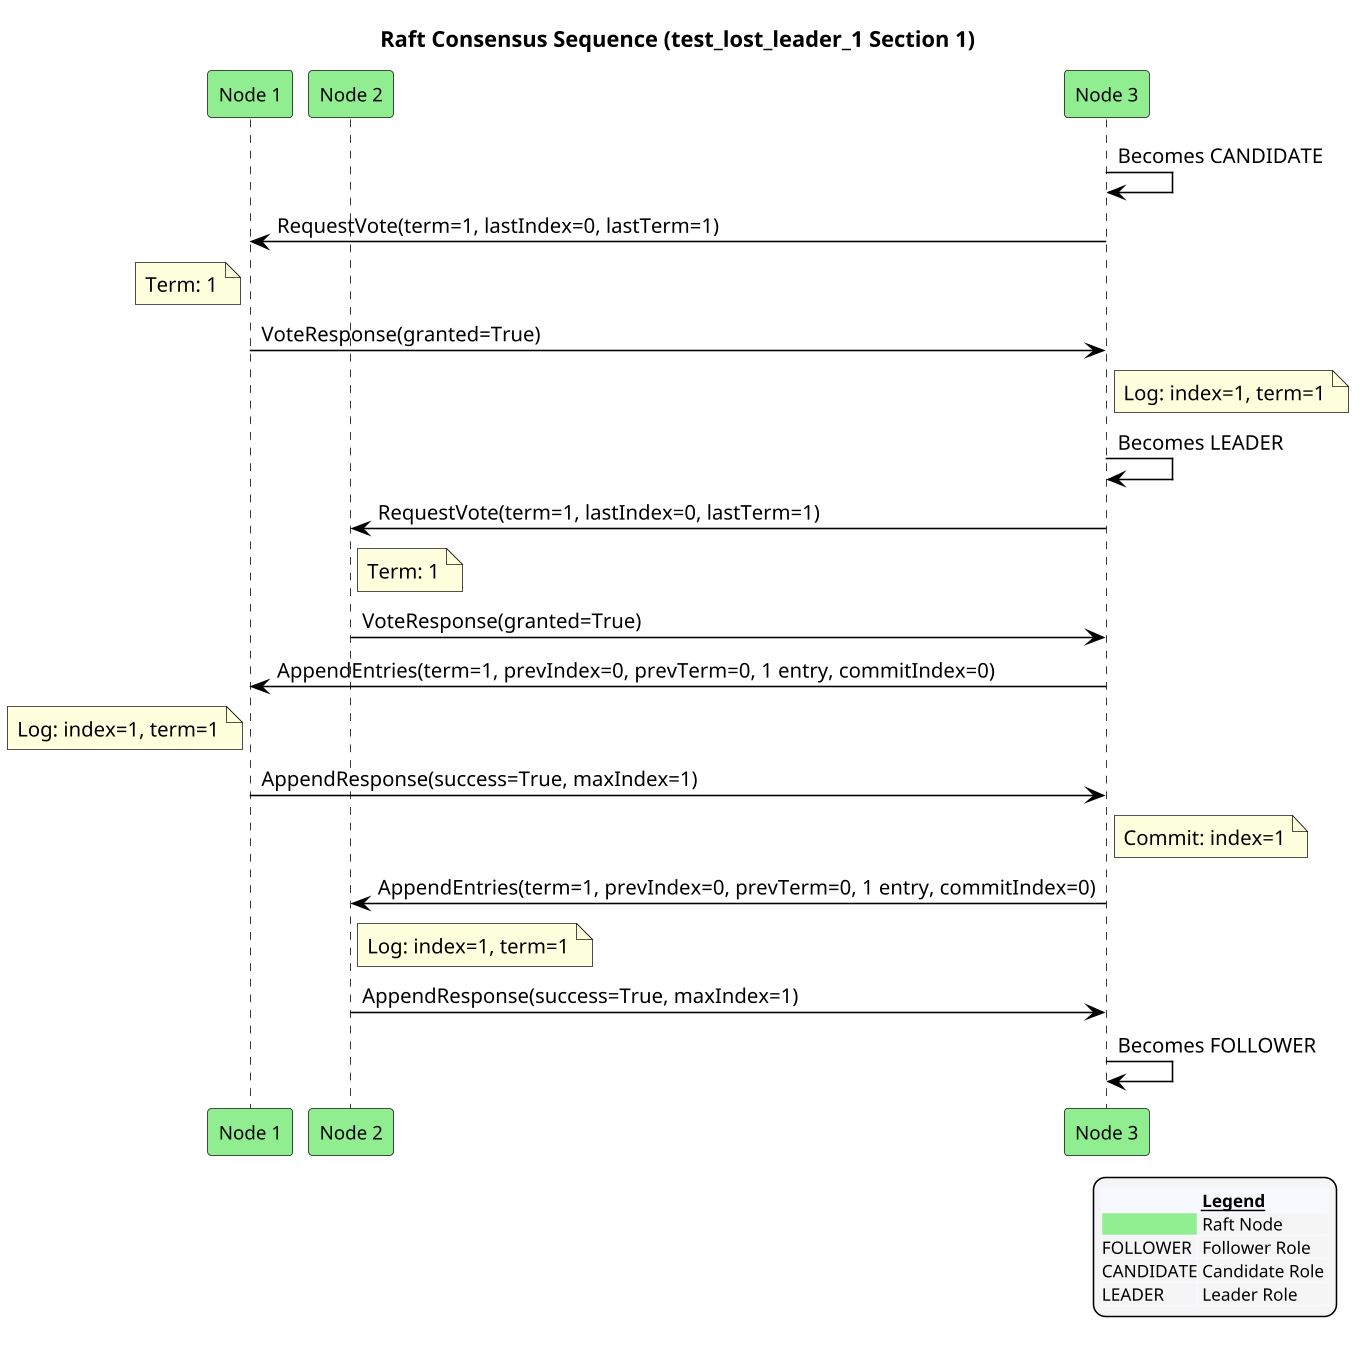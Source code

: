 @startuml
!pragma ratio 0.7
skinparam dpi 150
skinparam monochrome false
skinparam sequence {
  ArrowColor Black
  ActorBorderColor Black
  LifeLineBorderColor Black
  ParticipantFontSize 12
  Padding 10
}
skinparam legend {
  BackgroundColor #F5F5F5
  FontSize 11
}
title Raft Consensus Sequence (test_lost_leader_1 Section 1)

participant "Node 1" as n1 order 10 #Lightgreen
participant "Node 2" as n2 order 20 #Lightgreen
participant "Node 3" as n3 order 30 #Lightgreen
n3 -> n3: Becomes CANDIDATE
n3 -> n1: RequestVote(term=1, lastIndex=0, lastTerm=1)
note left of n1: Term: 1
n1 -> n3: VoteResponse(granted=True)
note right of n3: Log: index=1, term=1
n3 -> n3: Becomes LEADER
n3 -> n2: RequestVote(term=1, lastIndex=0, lastTerm=1)
note right of n2: Term: 1
n2 -> n3: VoteResponse(granted=True)
n3 -> n1: AppendEntries(term=1, prevIndex=0, prevTerm=0, 1 entry, commitIndex=0)
note left of n1: Log: index=1, term=1
n1 -> n3: AppendResponse(success=True, maxIndex=1)
note right of n3: Commit: index=1
n3 -> n2: AppendEntries(term=1, prevIndex=0, prevTerm=0, 1 entry, commitIndex=0)
note right of n2: Log: index=1, term=1
n2 -> n3: AppendResponse(success=True, maxIndex=1)
n3 -> n3: Becomes FOLLOWER

legend right
  <#GhostWhite,#GhostWhite>|      |= __Legend__ |
  |<#Lightgreen>| Raft Node |
  |FOLLOWER| Follower Role |
  |CANDIDATE| Candidate Role |
  |LEADER| Leader Role |
endlegend
@enduml

